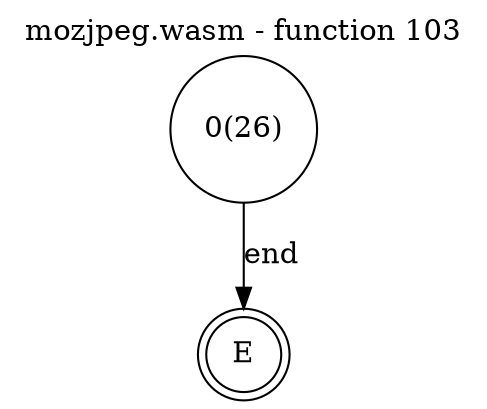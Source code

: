 digraph finite_state_machine {
    label = "mozjpeg.wasm - function 103"
    labelloc =  t
    labelfontsize = 16
    labelfontcolor = black
    labelfontname = "Helvetica"
    node [shape = doublecircle]; E ;
node [shape=circle, fontcolor=black, style="", label="0(26)"]0
node [shape=circle, fontcolor=black, style="", label="E"]E
    0 -> E[label="end"];
}
